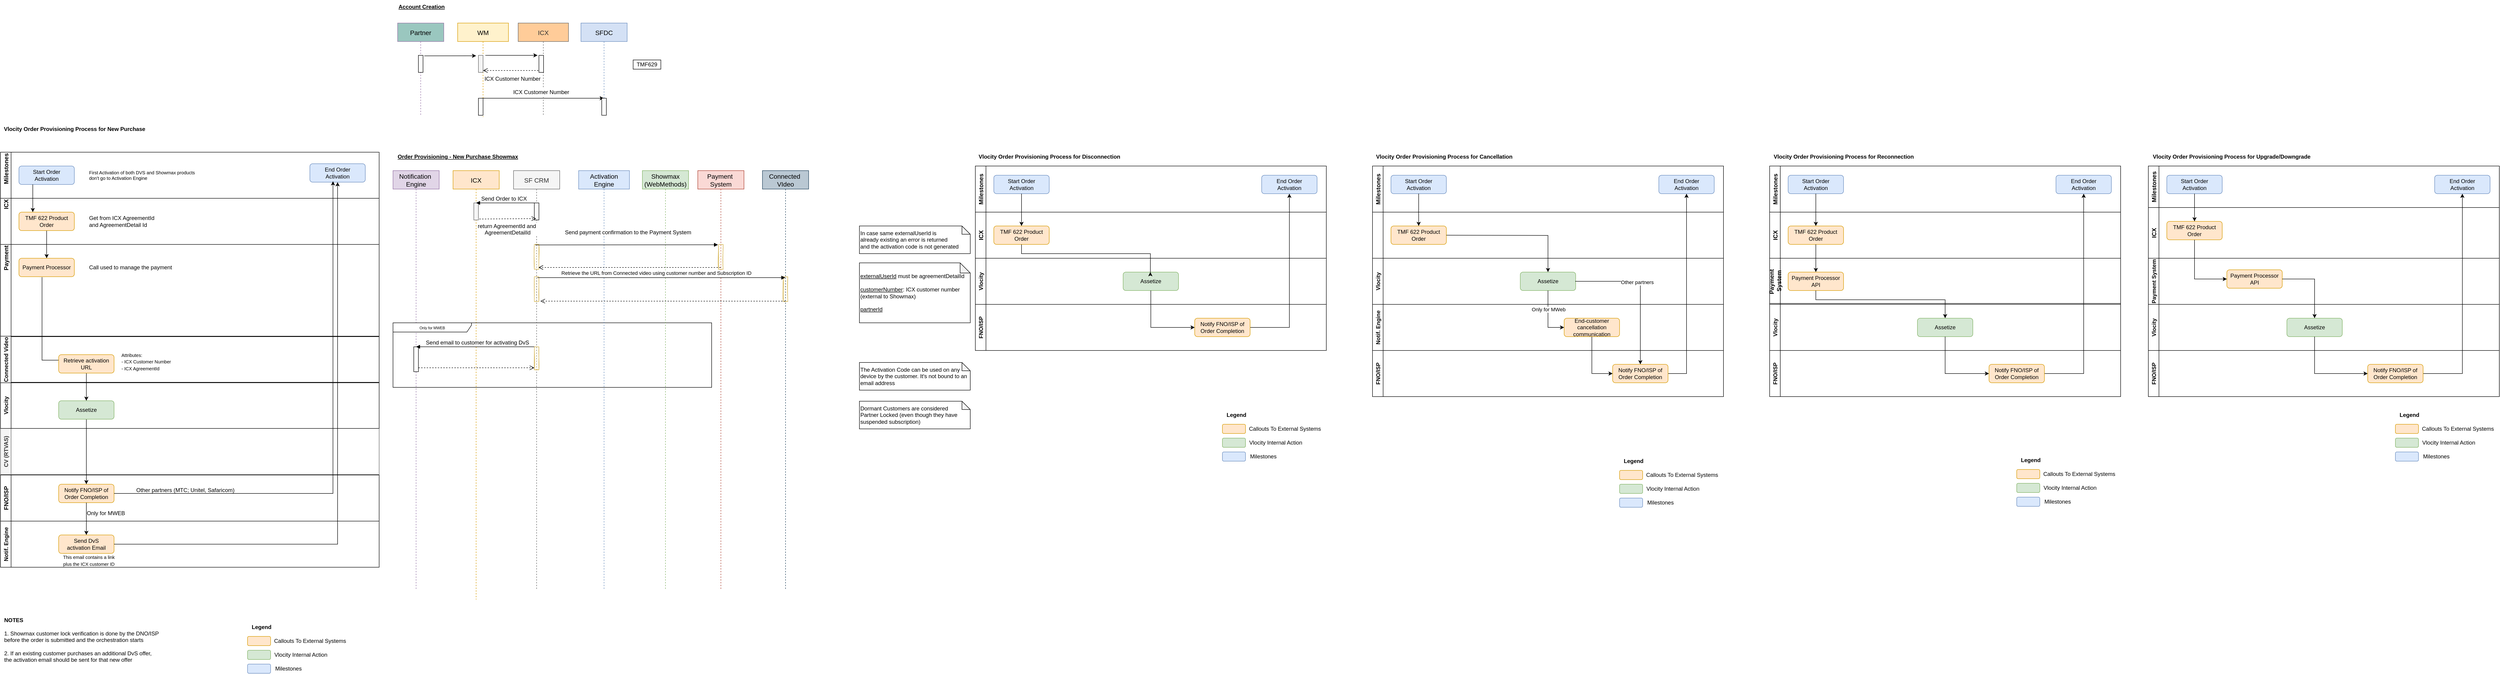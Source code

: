 <mxfile version="24.2.5" type="github">
  <diagram id="Wt03A1QVqHS0TchT8up-" name="FNO/ISP">
    <mxGraphModel dx="1434" dy="1914" grid="1" gridSize="10" guides="1" tooltips="1" connect="1" arrows="1" fold="1" page="1" pageScale="1" pageWidth="850" pageHeight="1100" math="0" shadow="0">
      <root>
        <mxCell id="0" />
        <mxCell id="1" parent="0" />
        <mxCell id="ImYPXqdBey5uovIYEP7U-185" value="Notification &#xa;Engine" style="shape=umlLifeline;perimeter=lifelinePerimeter;container=1;collapsible=0;recursiveResize=0;rounded=0;shadow=0;strokeWidth=1;fontSize=14;fillColor=#e1d5e7;strokeColor=#9673a6;" parent="1" vertex="1">
          <mxGeometry x="930" y="150" width="100" height="910" as="geometry" />
        </mxCell>
        <mxCell id="ImYPXqdBey5uovIYEP7U-186" value="" style="points=[];perimeter=orthogonalPerimeter;rounded=0;shadow=0;strokeWidth=1;fontSize=14;fillColor=default;strokeColor=default;sketch=0;" parent="ImYPXqdBey5uovIYEP7U-185" vertex="1">
          <mxGeometry x="45" y="382" width="10" height="54" as="geometry" />
        </mxCell>
        <mxCell id="ImYPXqdBey5uovIYEP7U-188" value="CV (RTVAS)" style="swimlane;horizontal=0;fillColor=#f5f5f5;strokeColor=#666666;fontColor=#333333;" parent="1" vertex="1">
          <mxGeometry x="80" y="709" width="820" height="100" as="geometry" />
        </mxCell>
        <mxCell id="ImYPXqdBey5uovIYEP7U-255" value="Vlocity" style="swimlane;horizontal=0;container=0;" parent="ImYPXqdBey5uovIYEP7U-188" vertex="1">
          <mxGeometry y="-100" width="820" height="100" as="geometry" />
        </mxCell>
        <mxCell id="ImYPXqdBey5uovIYEP7U-197" value="&lt;div style=&quot;font-size: 12px&quot; align=&quot;left&quot;&gt;&lt;font style=&quot;font-size: 12px&quot;&gt;&lt;b&gt;NOTES&lt;/b&gt;&lt;/font&gt;&lt;/div&gt;&lt;div style=&quot;font-size: 12px&quot; align=&quot;left&quot;&gt;&lt;font style=&quot;font-size: 12px&quot;&gt;&lt;br&gt;&lt;/font&gt;&lt;/div&gt;&lt;div style=&quot;font-size: 12px&quot; align=&quot;left&quot;&gt;&lt;font style=&quot;font-size: 12px&quot;&gt;1. Showmax customer lock verification is done by the DNO/ISP&lt;/font&gt;&lt;/div&gt;&lt;div style=&quot;font-size: 12px&quot; align=&quot;left&quot;&gt;&lt;span style=&quot;text-align: center&quot;&gt;before the order is submitted and the orchestration starts&lt;/span&gt;&lt;/div&gt;&lt;div style=&quot;font-size: 12px&quot; align=&quot;left&quot;&gt;&lt;span style=&quot;text-align: center&quot;&gt;&lt;br&gt;&lt;/span&gt;&lt;/div&gt;&lt;div style=&quot;font-size: 12px&quot; align=&quot;left&quot;&gt;&lt;span style=&quot;text-align: center&quot;&gt;2. If an existing customer purchases an additional DvS offer,&amp;nbsp;&lt;/span&gt;&lt;/div&gt;&lt;div style=&quot;font-size: 12px&quot; align=&quot;left&quot;&gt;&lt;span style=&quot;text-align: center&quot;&gt;the activation email should be sent for that new offer&lt;/span&gt;&lt;/div&gt;&lt;div style=&quot;font-size: 12px&quot; align=&quot;left&quot;&gt;&lt;font style=&quot;font-size: 12px&quot;&gt;&lt;br&gt;&lt;/font&gt;&lt;/div&gt;" style="text;html=1;resizable=0;autosize=1;align=center;verticalAlign=middle;points=[];fillColor=none;strokeColor=none;rounded=0;dashed=1;fontSize=10;" parent="1" vertex="1">
          <mxGeometry x="80" y="1125" width="350" height="100" as="geometry" />
        </mxCell>
        <mxCell id="ImYPXqdBey5uovIYEP7U-198" value="" style="group" parent="1" connectable="0" vertex="1">
          <mxGeometry x="615" y="1130" width="225" height="110" as="geometry" />
        </mxCell>
        <mxCell id="ImYPXqdBey5uovIYEP7U-199" value="" style="group" parent="ImYPXqdBey5uovIYEP7U-198" connectable="0" vertex="1">
          <mxGeometry width="225" height="80" as="geometry" />
        </mxCell>
        <mxCell id="ImYPXqdBey5uovIYEP7U-200" value="" style="group" parent="ImYPXqdBey5uovIYEP7U-199" connectable="0" vertex="1">
          <mxGeometry y="30" width="225" height="50" as="geometry" />
        </mxCell>
        <mxCell id="ImYPXqdBey5uovIYEP7U-201" value="" style="rounded=1;whiteSpace=wrap;html=1;fillColor=#ffe6cc;strokeColor=#d79b00;" parent="ImYPXqdBey5uovIYEP7U-200" vertex="1">
          <mxGeometry width="50" height="20" as="geometry" />
        </mxCell>
        <mxCell id="ImYPXqdBey5uovIYEP7U-202" value="Callouts To External Systems" style="text;html=1;align=center;verticalAlign=middle;resizable=0;points=[];autosize=1;strokeColor=none;" parent="ImYPXqdBey5uovIYEP7U-200" vertex="1">
          <mxGeometry x="50" width="170" height="20" as="geometry" />
        </mxCell>
        <mxCell id="ImYPXqdBey5uovIYEP7U-203" value="" style="rounded=1;whiteSpace=wrap;html=1;fillColor=#d5e8d4;strokeColor=#82b366;" parent="ImYPXqdBey5uovIYEP7U-200" vertex="1">
          <mxGeometry y="30" width="50" height="20" as="geometry" />
        </mxCell>
        <mxCell id="ImYPXqdBey5uovIYEP7U-204" value="Vlocity Internal Action" style="text;html=1;align=center;verticalAlign=middle;resizable=0;points=[];autosize=1;strokeColor=none;" parent="ImYPXqdBey5uovIYEP7U-200" vertex="1">
          <mxGeometry x="50" y="30" width="130" height="20" as="geometry" />
        </mxCell>
        <mxCell id="ImYPXqdBey5uovIYEP7U-205" value="&lt;b&gt;Legend&lt;/b&gt;" style="text;html=1;align=center;verticalAlign=middle;resizable=0;points=[];autosize=1;strokeColor=none;" parent="ImYPXqdBey5uovIYEP7U-199" vertex="1">
          <mxGeometry width="60" height="20" as="geometry" />
        </mxCell>
        <mxCell id="ImYPXqdBey5uovIYEP7U-206" value="" style="rounded=1;whiteSpace=wrap;html=1;fillColor=#dae8fc;strokeColor=#6c8ebf;" parent="ImYPXqdBey5uovIYEP7U-198" vertex="1">
          <mxGeometry y="90" width="50" height="20" as="geometry" />
        </mxCell>
        <mxCell id="ImYPXqdBey5uovIYEP7U-207" value="Milestones" style="text;html=1;align=left;verticalAlign=middle;resizable=0;points=[];autosize=1;strokeColor=none;" parent="ImYPXqdBey5uovIYEP7U-198" vertex="1">
          <mxGeometry x="57.5" y="90" width="70" height="20" as="geometry" />
        </mxCell>
        <mxCell id="ImYPXqdBey5uovIYEP7U-208" value="&lt;b&gt;Vlocity Order Provisioning Process&lt;/b&gt; &lt;b&gt;for New Purchase&lt;/b&gt;" style="text;html=1;align=center;verticalAlign=middle;resizable=0;points=[];autosize=1;strokeColor=none;" parent="1" vertex="1">
          <mxGeometry x="80" y="50" width="320" height="20" as="geometry" />
        </mxCell>
        <mxCell id="ImYPXqdBey5uovIYEP7U-209" value="Milestones" style="swimlane;horizontal=0;fontSize=13;align=right;" parent="1" vertex="1">
          <mxGeometry x="80" y="110" width="820" height="400" as="geometry">
            <mxRectangle x="40" y="40" width="30" height="90" as="alternateBounds" />
          </mxGeometry>
        </mxCell>
        <mxCell id="ImYPXqdBey5uovIYEP7U-210" value="Start Order &lt;br&gt;Activation" style="rounded=1;whiteSpace=wrap;html=1;fillColor=#dae8fc;strokeColor=#6c8ebf;" parent="ImYPXqdBey5uovIYEP7U-209" vertex="1">
          <mxGeometry x="40" y="30" width="120" height="40" as="geometry" />
        </mxCell>
        <mxCell id="ImYPXqdBey5uovIYEP7U-211" value="End Order &lt;br&gt;Activation" style="rounded=1;whiteSpace=wrap;html=1;fillColor=#dae8fc;strokeColor=#6c8ebf;" parent="ImYPXqdBey5uovIYEP7U-209" vertex="1">
          <mxGeometry x="670" y="25" width="120" height="40" as="geometry" />
        </mxCell>
        <mxCell id="ImYPXqdBey5uovIYEP7U-212" value="&lt;div&gt;First Activation of both DVS and Showmax products&amp;nbsp;&lt;/div&gt;&lt;div&gt;don&#39;t go to Activation Engine&lt;/div&gt;" style="text;html=1;resizable=0;autosize=1;align=left;verticalAlign=middle;points=[];fillColor=none;strokeColor=none;rounded=0;fontSize=10;" parent="ImYPXqdBey5uovIYEP7U-209" vertex="1">
          <mxGeometry x="190" y="35" width="250" height="30" as="geometry" />
        </mxCell>
        <mxCell id="ImYPXqdBey5uovIYEP7U-192" value="ICX" style="swimlane;horizontal=0;fontSize=13;align=right;" parent="ImYPXqdBey5uovIYEP7U-209" vertex="1">
          <mxGeometry y="100" width="820" height="300" as="geometry">
            <mxRectangle x="40" y="40" width="30" height="90" as="alternateBounds" />
          </mxGeometry>
        </mxCell>
        <mxCell id="D_8uV8o0fvDKdxCETtGj-4" style="edgeStyle=orthogonalEdgeStyle;rounded=0;orthogonalLoop=1;jettySize=auto;html=1;exitX=0.5;exitY=1;exitDx=0;exitDy=0;entryX=0.5;entryY=0;entryDx=0;entryDy=0;" edge="1" parent="ImYPXqdBey5uovIYEP7U-192" source="ImYPXqdBey5uovIYEP7U-193" target="D_8uV8o0fvDKdxCETtGj-2">
          <mxGeometry relative="1" as="geometry" />
        </mxCell>
        <mxCell id="ImYPXqdBey5uovIYEP7U-193" value="TMF 622 Product Order" style="rounded=1;whiteSpace=wrap;html=1;fillColor=#ffe6cc;strokeColor=#d79b00;" parent="ImYPXqdBey5uovIYEP7U-192" vertex="1">
          <mxGeometry x="40" y="30" width="120" height="40" as="geometry" />
        </mxCell>
        <mxCell id="ImYPXqdBey5uovIYEP7U-194" value="Get from ICX AgreementId&lt;br&gt;and AgreementDetail Id&lt;br&gt;" style="text;html=1;align=left;verticalAlign=middle;resizable=0;points=[];autosize=1;strokeColor=none;fillColor=none;" parent="ImYPXqdBey5uovIYEP7U-192" vertex="1">
          <mxGeometry x="190" y="35" width="160" height="30" as="geometry" />
        </mxCell>
        <mxCell id="D_8uV8o0fvDKdxCETtGj-1" value="Payment" style="swimlane;horizontal=0;fontSize=13;align=right;" vertex="1" parent="ImYPXqdBey5uovIYEP7U-192">
          <mxGeometry y="100" width="820" height="200" as="geometry">
            <mxRectangle x="40" y="40" width="30" height="90" as="alternateBounds" />
          </mxGeometry>
        </mxCell>
        <mxCell id="D_8uV8o0fvDKdxCETtGj-2" value="Payment Processor" style="rounded=1;whiteSpace=wrap;html=1;fillColor=#ffe6cc;strokeColor=#d79b00;" vertex="1" parent="D_8uV8o0fvDKdxCETtGj-1">
          <mxGeometry x="40" y="30" width="120" height="40" as="geometry" />
        </mxCell>
        <mxCell id="D_8uV8o0fvDKdxCETtGj-3" value="Call used to manage the payment&amp;nbsp;" style="text;html=1;align=left;verticalAlign=middle;resizable=0;points=[];autosize=1;strokeColor=none;fillColor=none;" vertex="1" parent="D_8uV8o0fvDKdxCETtGj-1">
          <mxGeometry x="190" y="35" width="210" height="30" as="geometry" />
        </mxCell>
        <mxCell id="ImYPXqdBey5uovIYEP7U-248" style="edgeStyle=orthogonalEdgeStyle;rounded=0;orthogonalLoop=1;jettySize=auto;html=1;exitX=0.25;exitY=1;exitDx=0;exitDy=0;entryX=0.25;entryY=0;entryDx=0;entryDy=0;" parent="ImYPXqdBey5uovIYEP7U-209" source="ImYPXqdBey5uovIYEP7U-210" target="ImYPXqdBey5uovIYEP7U-193" edge="1">
          <mxGeometry relative="1" as="geometry">
            <mxPoint x="100" y="350" as="targetPoint" />
            <mxPoint x="100" y="170" as="sourcePoint" />
          </mxGeometry>
        </mxCell>
        <mxCell id="ImYPXqdBey5uovIYEP7U-213" value="ICX" style="shape=umlLifeline;perimeter=lifelinePerimeter;container=1;collapsible=0;recursiveResize=0;rounded=0;shadow=0;strokeWidth=1;fontSize=14;fillColor=#ffe6cc;strokeColor=#d79b00;" parent="1" vertex="1">
          <mxGeometry x="1060" y="150" width="100" height="930" as="geometry" />
        </mxCell>
        <mxCell id="D_8uV8o0fvDKdxCETtGj-38" value="&lt;font style=&quot;font-size: 8px;&quot;&gt;Only for MWEB&lt;/font&gt;" style="shape=umlFrame;whiteSpace=wrap;html=1;width=170;height=20;" vertex="1" parent="ImYPXqdBey5uovIYEP7U-213">
          <mxGeometry x="-130" y="330" width="690" height="140" as="geometry" />
        </mxCell>
        <mxCell id="ImYPXqdBey5uovIYEP7U-223" value="&lt;b&gt;&lt;u&gt;Order Provisioning - New Purchase Showmax&lt;/u&gt;&lt;/b&gt;" style="text;html=1;align=center;verticalAlign=middle;resizable=0;points=[];autosize=1;strokeColor=none;fillColor=none;" parent="1" vertex="1">
          <mxGeometry x="930" y="110" width="280" height="20" as="geometry" />
        </mxCell>
        <mxCell id="ImYPXqdBey5uovIYEP7U-224" value="SF CRM" style="shape=umlLifeline;perimeter=lifelinePerimeter;container=1;collapsible=0;recursiveResize=0;rounded=0;shadow=0;strokeWidth=1;fontSize=14;fillColor=#f5f5f5;strokeColor=#666666;fontColor=#333333;" parent="1" vertex="1">
          <mxGeometry x="1191" y="150" width="100" height="910" as="geometry" />
        </mxCell>
        <mxCell id="ImYPXqdBey5uovIYEP7U-227" value="" style="points=[];perimeter=orthogonalPerimeter;rounded=0;shadow=0;strokeWidth=1;fontSize=14;fillColor=#f5f5f5;strokeColor=#666666;fontColor=#333333;" parent="ImYPXqdBey5uovIYEP7U-224" vertex="1">
          <mxGeometry x="-86" y="70" width="10" height="37" as="geometry" />
        </mxCell>
        <mxCell id="ImYPXqdBey5uovIYEP7U-228" value="" style="points=[];perimeter=orthogonalPerimeter;rounded=0;shadow=0;strokeWidth=1;fontSize=14;" parent="ImYPXqdBey5uovIYEP7U-224" vertex="1">
          <mxGeometry x="45" y="70" width="10" height="37" as="geometry" />
        </mxCell>
        <mxCell id="ImYPXqdBey5uovIYEP7U-229" value="Send Order to ICX" style="verticalAlign=bottom;endArrow=block;shadow=0;strokeWidth=1;fontSize=12;exitX=0.5;exitY=0;exitDx=0;exitDy=0;exitPerimeter=0;" parent="ImYPXqdBey5uovIYEP7U-224" source="ImYPXqdBey5uovIYEP7U-228" edge="1">
          <mxGeometry x="0.078" relative="1" as="geometry">
            <mxPoint x="-1112" y="553" as="sourcePoint" />
            <mxPoint x="-81" y="70" as="targetPoint" />
            <mxPoint as="offset" />
          </mxGeometry>
        </mxCell>
        <mxCell id="ImYPXqdBey5uovIYEP7U-230" value="return AgreementId and &#xa;AgreementDetailId" style="verticalAlign=bottom;endArrow=open;dashed=1;endSize=8;shadow=0;strokeWidth=1;fontSize=12;exitX=1.2;exitY=0.944;exitDx=0;exitDy=0;exitPerimeter=0;" parent="ImYPXqdBey5uovIYEP7U-224" source="ImYPXqdBey5uovIYEP7U-227" edge="1">
          <mxGeometry x="-0.009" y="-39" relative="1" as="geometry">
            <mxPoint x="49" y="104" as="targetPoint" />
            <mxPoint x="-1052" y="573" as="sourcePoint" />
            <mxPoint as="offset" />
          </mxGeometry>
        </mxCell>
        <mxCell id="ImYPXqdBey5uovIYEP7U-231" value="" style="points=[];perimeter=orthogonalPerimeter;rounded=0;shadow=0;strokeWidth=1;fontSize=14;sketch=1;fillColor=#fff2cc;strokeColor=#d6b656;" parent="ImYPXqdBey5uovIYEP7U-224" vertex="1">
          <mxGeometry x="45" y="382" width="10" height="50" as="geometry" />
        </mxCell>
        <mxCell id="D_8uV8o0fvDKdxCETtGj-20" value="" style="points=[];perimeter=orthogonalPerimeter;rounded=0;shadow=0;strokeWidth=1;fontSize=14;fillColor=#fff2cc;strokeColor=#d6b656;sketch=1;" vertex="1" parent="ImYPXqdBey5uovIYEP7U-224">
          <mxGeometry x="45" y="160" width="10" height="54" as="geometry" />
        </mxCell>
        <mxCell id="D_8uV8o0fvDKdxCETtGj-23" value="" style="points=[];perimeter=orthogonalPerimeter;rounded=0;shadow=0;strokeWidth=1;fontSize=14;fillColor=#fff2cc;strokeColor=#d6b656;sketch=1;" vertex="1" parent="ImYPXqdBey5uovIYEP7U-224">
          <mxGeometry x="45" y="230" width="10" height="54" as="geometry" />
        </mxCell>
        <mxCell id="ImYPXqdBey5uovIYEP7U-235" value="Showmax &#xa;(WebMethods)" style="shape=umlLifeline;perimeter=lifelinePerimeter;container=1;collapsible=0;recursiveResize=0;rounded=0;shadow=0;strokeWidth=1;fontSize=14;fillColor=#d5e8d4;strokeColor=#82b366;" parent="1" vertex="1">
          <mxGeometry x="1470" y="150" width="100" height="910" as="geometry" />
        </mxCell>
        <mxCell id="ImYPXqdBey5uovIYEP7U-242" value="&lt;span&gt;Dormant Customers are considered &lt;br&gt;Partner Locked&amp;nbsp;&lt;/span&gt;&lt;span&gt;(even though they have suspended subscription)&lt;/span&gt;" style="shape=note;whiteSpace=wrap;html=1;backgroundOutline=1;darkOpacity=0.05;fontSize=12;align=left;size=18;" parent="1" vertex="1">
          <mxGeometry x="1940" y="650" width="240" height="60" as="geometry" />
        </mxCell>
        <mxCell id="ImYPXqdBey5uovIYEP7U-243" value="The Activation Code can be used on any &lt;br&gt;device by the customer. It&#39;s not bound to an email address" style="shape=note;whiteSpace=wrap;html=1;backgroundOutline=1;darkOpacity=0.05;fontSize=12;align=left;size=18;" parent="1" vertex="1">
          <mxGeometry x="1940" y="566" width="240" height="60" as="geometry" />
        </mxCell>
        <mxCell id="ImYPXqdBey5uovIYEP7U-244" value="In case same externalUserId is &lt;br&gt;already existing an error is returned &lt;br&gt;and the activation code is not generated" style="shape=note;whiteSpace=wrap;html=1;backgroundOutline=1;darkOpacity=0.05;fontSize=12;align=left;size=18;" parent="1" vertex="1">
          <mxGeometry x="1940" y="270" width="240" height="60" as="geometry" />
        </mxCell>
        <mxCell id="ImYPXqdBey5uovIYEP7U-245" value="&lt;div&gt;&lt;u&gt;externalUserId&lt;/u&gt;&amp;nbsp;must be agreementDetailId&lt;/div&gt;&lt;span style=&quot;text-align: center&quot;&gt;&lt;div style=&quot;text-align: left&quot;&gt;&lt;br&gt;&lt;/div&gt;&lt;div style=&quot;text-align: left&quot;&gt;&lt;u&gt;customerNumber&lt;/u&gt;: ICX customer number (external to Showmax)&lt;/div&gt;&lt;div style=&quot;text-align: left&quot;&gt;&lt;br&gt;&lt;/div&gt;&lt;/span&gt;&lt;span style=&quot;text-align: center&quot;&gt;&lt;div style=&quot;text-align: left&quot;&gt;&lt;u&gt;partnerId&lt;/u&gt;&lt;/div&gt;&lt;/span&gt;" style="shape=note;whiteSpace=wrap;html=1;backgroundOutline=1;darkOpacity=0.05;fontSize=12;align=left;size=22;" parent="1" vertex="1">
          <mxGeometry x="1940" y="350" width="240" height="130" as="geometry" />
        </mxCell>
        <mxCell id="ImYPXqdBey5uovIYEP7U-246" value="Activation &#xa;Engine" style="shape=umlLifeline;perimeter=lifelinePerimeter;container=1;collapsible=0;recursiveResize=0;rounded=0;shadow=0;strokeWidth=1;fontSize=14;fillColor=#dae8fc;strokeColor=#6c8ebf;" parent="1" vertex="1">
          <mxGeometry x="1332" y="150" width="110" height="910" as="geometry" />
        </mxCell>
        <mxCell id="ImYPXqdBey5uovIYEP7U-249" value="" style="verticalAlign=bottom;endArrow=open;dashed=1;endSize=8;shadow=0;strokeWidth=1;fontSize=12;exitX=1;exitY=0.843;exitDx=0;exitDy=0;exitPerimeter=0;" parent="1" source="ImYPXqdBey5uovIYEP7U-186" target="ImYPXqdBey5uovIYEP7U-231" edge="1">
          <mxGeometry x="-0.009" y="-39" relative="1" as="geometry">
            <mxPoint x="1241.5" y="569.996" as="targetPoint" />
            <mxPoint x="990" y="570" as="sourcePoint" />
            <mxPoint as="offset" />
          </mxGeometry>
        </mxCell>
        <mxCell id="ImYPXqdBey5uovIYEP7U-250" value="Send email to customer for activating DvS" style="verticalAlign=bottom;endArrow=block;shadow=0;strokeWidth=1;fontSize=12;" parent="1" source="ImYPXqdBey5uovIYEP7U-231" edge="1">
          <mxGeometry x="-0.038" relative="1" as="geometry">
            <mxPoint x="1361" y="597" as="sourcePoint" />
            <mxPoint x="980" y="532" as="targetPoint" />
            <mxPoint as="offset" />
          </mxGeometry>
        </mxCell>
        <mxCell id="ImYPXqdBey5uovIYEP7U-253" value="FNO/ISP" style="swimlane;horizontal=0;fontSize=13;" parent="1" vertex="1">
          <mxGeometry x="80" y="810" width="820" height="100" as="geometry">
            <mxRectangle x="40" y="40" width="30" height="90" as="alternateBounds" />
          </mxGeometry>
        </mxCell>
        <mxCell id="ImYPXqdBey5uovIYEP7U-254" value="Notify FNO/ISP of Order Completion" style="rounded=1;whiteSpace=wrap;html=1;fillColor=#ffe6cc;strokeColor=#d79b00;" parent="ImYPXqdBey5uovIYEP7U-253" vertex="1">
          <mxGeometry x="126" y="20" width="120" height="40" as="geometry" />
        </mxCell>
        <mxCell id="D_8uV8o0fvDKdxCETtGj-40" value="&lt;h1 style=&quot;margin-top: 0px;&quot;&gt;&lt;font style=&quot;font-size: 12px; font-weight: normal;&quot;&gt;Only for MWEB&lt;/font&gt;&lt;/h1&gt;" style="text;html=1;whiteSpace=wrap;overflow=hidden;rounded=0;" vertex="1" parent="ImYPXqdBey5uovIYEP7U-253">
          <mxGeometry x="185" y="57.5" width="160" height="30" as="geometry" />
        </mxCell>
        <mxCell id="ImYPXqdBey5uovIYEP7U-261" style="edgeStyle=orthogonalEdgeStyle;rounded=0;orthogonalLoop=1;jettySize=auto;html=1;entryX=0.5;entryY=0;entryDx=0;entryDy=0;" parent="1" target="D_8uV8o0fvDKdxCETtGj-6" edge="1">
          <mxGeometry relative="1" as="geometry">
            <mxPoint x="170" y="381" as="sourcePoint" />
            <mxPoint x="240" y="560" as="targetPoint" />
            <Array as="points">
              <mxPoint x="170" y="561" />
              <mxPoint x="266" y="561" />
            </Array>
          </mxGeometry>
        </mxCell>
        <mxCell id="ImYPXqdBey5uovIYEP7U-262" value="Notif. Engine" style="swimlane;horizontal=0;" parent="1" vertex="1">
          <mxGeometry x="80" y="910" width="820" height="100" as="geometry" />
        </mxCell>
        <mxCell id="ImYPXqdBey5uovIYEP7U-263" value="Send DvS &lt;br&gt;activation Email" style="rounded=1;whiteSpace=wrap;html=1;fillColor=#ffe6cc;strokeColor=#d79b00;sketch=0;" parent="ImYPXqdBey5uovIYEP7U-262" vertex="1">
          <mxGeometry x="126" y="30" width="120" height="40" as="geometry" />
        </mxCell>
        <mxCell id="ImYPXqdBey5uovIYEP7U-265" value="&lt;span style=&quot;font-size: 10px ; text-align: left&quot;&gt;This email contains a link &lt;br&gt;plus the ICX customer ID&lt;/span&gt;" style="text;html=1;align=center;verticalAlign=middle;resizable=0;points=[];autosize=1;strokeColor=none;fillColor=none;" parent="ImYPXqdBey5uovIYEP7U-262" vertex="1">
          <mxGeometry x="126" y="70" width="130" height="30" as="geometry" />
        </mxCell>
        <mxCell id="ImYPXqdBey5uovIYEP7U-268" style="edgeStyle=orthogonalEdgeStyle;rounded=0;orthogonalLoop=1;jettySize=auto;html=1;exitX=0.5;exitY=1;exitDx=0;exitDy=0;entryX=0.5;entryY=0;entryDx=0;entryDy=0;" parent="1" source="ImYPXqdBey5uovIYEP7U-256" target="ImYPXqdBey5uovIYEP7U-254" edge="1">
          <mxGeometry relative="1" as="geometry" />
        </mxCell>
        <mxCell id="ImYPXqdBey5uovIYEP7U-269" style="edgeStyle=orthogonalEdgeStyle;rounded=0;orthogonalLoop=1;jettySize=auto;html=1;exitX=0.5;exitY=1;exitDx=0;exitDy=0;entryX=0.5;entryY=0;entryDx=0;entryDy=0;" parent="1" source="ImYPXqdBey5uovIYEP7U-254" target="ImYPXqdBey5uovIYEP7U-263" edge="1">
          <mxGeometry relative="1" as="geometry" />
        </mxCell>
        <mxCell id="ImYPXqdBey5uovIYEP7U-271" style="edgeStyle=orthogonalEdgeStyle;rounded=0;orthogonalLoop=1;jettySize=auto;html=1;entryX=0.5;entryY=1;entryDx=0;entryDy=0;exitX=1;exitY=0.5;exitDx=0;exitDy=0;" parent="1" source="ImYPXqdBey5uovIYEP7U-263" target="ImYPXqdBey5uovIYEP7U-211" edge="1">
          <mxGeometry relative="1" as="geometry">
            <mxPoint x="510" y="960" as="sourcePoint" />
          </mxGeometry>
        </mxCell>
        <mxCell id="ImYPXqdBey5uovIYEP7U-273" style="edgeStyle=orthogonalEdgeStyle;rounded=0;orthogonalLoop=1;jettySize=auto;html=1;exitX=1;exitY=0.5;exitDx=0;exitDy=0;entryX=0.5;entryY=1;entryDx=0;entryDy=0;" parent="1" source="ImYPXqdBey5uovIYEP7U-284" target="ImYPXqdBey5uovIYEP7U-299" edge="1">
          <mxGeometry relative="1" as="geometry">
            <mxPoint x="2301" y="410" as="sourcePoint" />
            <mxPoint x="2861" y="860" as="targetPoint" />
          </mxGeometry>
        </mxCell>
        <mxCell id="ImYPXqdBey5uovIYEP7U-279" value="ICX" style="swimlane;horizontal=0;fontSize=13;" parent="1" vertex="1">
          <mxGeometry x="2191" y="240" width="760" height="100" as="geometry">
            <mxRectangle x="40" y="40" width="30" height="90" as="alternateBounds" />
          </mxGeometry>
        </mxCell>
        <mxCell id="ImYPXqdBey5uovIYEP7U-280" value="TMF 622 Product Order" style="rounded=1;whiteSpace=wrap;html=1;fillColor=#ffe6cc;strokeColor=#d79b00;" parent="ImYPXqdBey5uovIYEP7U-279" vertex="1">
          <mxGeometry x="40" y="30" width="120" height="40" as="geometry" />
        </mxCell>
        <mxCell id="ImYPXqdBey5uovIYEP7U-281" value="Vlocity" style="swimlane;horizontal=0;" parent="1" vertex="1">
          <mxGeometry x="2191" y="340" width="760" height="100" as="geometry" />
        </mxCell>
        <mxCell id="ImYPXqdBey5uovIYEP7U-282" value="Assetize" style="rounded=1;whiteSpace=wrap;html=1;fillColor=#d5e8d4;strokeColor=#82b366;" parent="ImYPXqdBey5uovIYEP7U-281" vertex="1">
          <mxGeometry x="320" y="30" width="120" height="40" as="geometry" />
        </mxCell>
        <mxCell id="ImYPXqdBey5uovIYEP7U-283" value="FNO/ISP" style="swimlane;horizontal=0;" parent="ImYPXqdBey5uovIYEP7U-281" vertex="1">
          <mxGeometry y="100" width="760" height="100" as="geometry" />
        </mxCell>
        <mxCell id="ImYPXqdBey5uovIYEP7U-284" value="Notify FNO/ISP of Order Completion" style="rounded=1;whiteSpace=wrap;html=1;fillColor=#ffe6cc;strokeColor=#d79b00;" parent="ImYPXqdBey5uovIYEP7U-283" vertex="1">
          <mxGeometry x="475" y="30" width="120" height="40" as="geometry" />
        </mxCell>
        <mxCell id="ImYPXqdBey5uovIYEP7U-285" style="edgeStyle=orthogonalEdgeStyle;rounded=0;orthogonalLoop=1;jettySize=auto;html=1;exitX=0.5;exitY=1;exitDx=0;exitDy=0;entryX=0;entryY=0.5;entryDx=0;entryDy=0;" parent="ImYPXqdBey5uovIYEP7U-281" source="ImYPXqdBey5uovIYEP7U-282" target="ImYPXqdBey5uovIYEP7U-284" edge="1">
          <mxGeometry relative="1" as="geometry">
            <mxPoint x="260" y="20" as="sourcePoint" />
            <mxPoint x="320" y="150" as="targetPoint" />
          </mxGeometry>
        </mxCell>
        <mxCell id="ImYPXqdBey5uovIYEP7U-287" value="" style="group" parent="1" connectable="0" vertex="1">
          <mxGeometry x="2726" y="670" width="225" height="110" as="geometry" />
        </mxCell>
        <mxCell id="ImYPXqdBey5uovIYEP7U-288" value="" style="group" parent="ImYPXqdBey5uovIYEP7U-287" connectable="0" vertex="1">
          <mxGeometry width="225" height="80" as="geometry" />
        </mxCell>
        <mxCell id="ImYPXqdBey5uovIYEP7U-289" value="" style="group" parent="ImYPXqdBey5uovIYEP7U-288" connectable="0" vertex="1">
          <mxGeometry y="30" width="225" height="50" as="geometry" />
        </mxCell>
        <mxCell id="ImYPXqdBey5uovIYEP7U-290" value="" style="rounded=1;whiteSpace=wrap;html=1;fillColor=#ffe6cc;strokeColor=#d79b00;" parent="ImYPXqdBey5uovIYEP7U-289" vertex="1">
          <mxGeometry width="50" height="20" as="geometry" />
        </mxCell>
        <mxCell id="ImYPXqdBey5uovIYEP7U-291" value="Callouts To External Systems" style="text;html=1;align=center;verticalAlign=middle;resizable=0;points=[];autosize=1;strokeColor=none;" parent="ImYPXqdBey5uovIYEP7U-289" vertex="1">
          <mxGeometry x="50" width="170" height="20" as="geometry" />
        </mxCell>
        <mxCell id="ImYPXqdBey5uovIYEP7U-292" value="" style="rounded=1;whiteSpace=wrap;html=1;fillColor=#d5e8d4;strokeColor=#82b366;" parent="ImYPXqdBey5uovIYEP7U-289" vertex="1">
          <mxGeometry y="30" width="50" height="20" as="geometry" />
        </mxCell>
        <mxCell id="ImYPXqdBey5uovIYEP7U-293" value="Vlocity Internal Action" style="text;html=1;align=center;verticalAlign=middle;resizable=0;points=[];autosize=1;strokeColor=none;" parent="ImYPXqdBey5uovIYEP7U-289" vertex="1">
          <mxGeometry x="50" y="30" width="130" height="20" as="geometry" />
        </mxCell>
        <mxCell id="ImYPXqdBey5uovIYEP7U-294" value="&lt;b&gt;Legend&lt;/b&gt;" style="text;html=1;align=center;verticalAlign=middle;resizable=0;points=[];autosize=1;strokeColor=none;" parent="ImYPXqdBey5uovIYEP7U-288" vertex="1">
          <mxGeometry width="60" height="20" as="geometry" />
        </mxCell>
        <mxCell id="ImYPXqdBey5uovIYEP7U-295" value="" style="rounded=1;whiteSpace=wrap;html=1;fillColor=#dae8fc;strokeColor=#6c8ebf;" parent="ImYPXqdBey5uovIYEP7U-287" vertex="1">
          <mxGeometry y="90" width="50" height="20" as="geometry" />
        </mxCell>
        <mxCell id="ImYPXqdBey5uovIYEP7U-296" value="Milestones" style="text;html=1;align=left;verticalAlign=middle;resizable=0;points=[];autosize=1;strokeColor=none;" parent="ImYPXqdBey5uovIYEP7U-287" vertex="1">
          <mxGeometry x="57.5" y="90" width="70" height="20" as="geometry" />
        </mxCell>
        <mxCell id="ImYPXqdBey5uovIYEP7U-297" value="Milestones" style="swimlane;horizontal=0;fontSize=13;" parent="1" vertex="1">
          <mxGeometry x="2191" y="140" width="760" height="100" as="geometry">
            <mxRectangle x="40" y="40" width="30" height="90" as="alternateBounds" />
          </mxGeometry>
        </mxCell>
        <mxCell id="ImYPXqdBey5uovIYEP7U-298" value="Start Order &lt;br&gt;Activation" style="rounded=1;whiteSpace=wrap;html=1;fillColor=#dae8fc;strokeColor=#6c8ebf;" parent="ImYPXqdBey5uovIYEP7U-297" vertex="1">
          <mxGeometry x="40" y="20" width="120" height="40" as="geometry" />
        </mxCell>
        <mxCell id="ImYPXqdBey5uovIYEP7U-299" value="End Order &lt;br&gt;Activation" style="rounded=1;whiteSpace=wrap;html=1;fillColor=#dae8fc;strokeColor=#6c8ebf;" parent="ImYPXqdBey5uovIYEP7U-297" vertex="1">
          <mxGeometry x="620" y="20" width="120" height="40" as="geometry" />
        </mxCell>
        <mxCell id="ImYPXqdBey5uovIYEP7U-300" value="&lt;b&gt;Vlocity Order Provisioning Process for Disconnection&lt;br&gt;&lt;/b&gt;" style="text;html=1;align=center;verticalAlign=middle;resizable=0;points=[];autosize=1;strokeColor=none;" parent="1" vertex="1">
          <mxGeometry x="2191" y="110" width="320" height="20" as="geometry" />
        </mxCell>
        <mxCell id="ImYPXqdBey5uovIYEP7U-301" style="edgeStyle=orthogonalEdgeStyle;rounded=0;orthogonalLoop=1;jettySize=auto;html=1;exitX=0.5;exitY=1;exitDx=0;exitDy=0;entryX=0.5;entryY=0;entryDx=0;entryDy=0;" parent="1" source="ImYPXqdBey5uovIYEP7U-298" target="ImYPXqdBey5uovIYEP7U-280" edge="1">
          <mxGeometry relative="1" as="geometry" />
        </mxCell>
        <mxCell id="ImYPXqdBey5uovIYEP7U-302" style="edgeStyle=orthogonalEdgeStyle;rounded=0;orthogonalLoop=1;jettySize=auto;html=1;exitX=0.5;exitY=1;exitDx=0;exitDy=0;" parent="1" source="ImYPXqdBey5uovIYEP7U-280" edge="1">
          <mxGeometry relative="1" as="geometry">
            <mxPoint x="2570" y="370" as="targetPoint" />
            <Array as="points">
              <mxPoint x="2291" y="330" />
              <mxPoint x="2570" y="330" />
              <mxPoint x="2570" y="371" />
            </Array>
          </mxGeometry>
        </mxCell>
        <mxCell id="ImYPXqdBey5uovIYEP7U-303" style="edgeStyle=orthogonalEdgeStyle;rounded=0;orthogonalLoop=1;jettySize=auto;html=1;exitX=1;exitY=0.5;exitDx=0;exitDy=0;entryX=0.5;entryY=1;entryDx=0;entryDy=0;" parent="1" source="ImYPXqdBey5uovIYEP7U-323" target="ImYPXqdBey5uovIYEP7U-317" edge="1">
          <mxGeometry relative="1" as="geometry">
            <mxPoint x="3161" y="410" as="sourcePoint" />
            <mxPoint x="3721" y="860" as="targetPoint" />
          </mxGeometry>
        </mxCell>
        <mxCell id="ImYPXqdBey5uovIYEP7U-310" value="ICX" style="swimlane;horizontal=0;fontSize=13;" parent="1" vertex="1">
          <mxGeometry x="3051" y="240" width="760" height="400" as="geometry">
            <mxRectangle x="40" y="40" width="30" height="90" as="alternateBounds" />
          </mxGeometry>
        </mxCell>
        <mxCell id="ImYPXqdBey5uovIYEP7U-311" value="TMF 622 Product Order" style="rounded=1;whiteSpace=wrap;html=1;fillColor=#ffe6cc;strokeColor=#d79b00;" parent="ImYPXqdBey5uovIYEP7U-310" vertex="1">
          <mxGeometry x="40" y="30" width="120" height="40" as="geometry" />
        </mxCell>
        <mxCell id="ImYPXqdBey5uovIYEP7U-312" value="Vlocity" style="swimlane;horizontal=0;" parent="ImYPXqdBey5uovIYEP7U-310" vertex="1">
          <mxGeometry y="100" width="760" height="100" as="geometry" />
        </mxCell>
        <mxCell id="ImYPXqdBey5uovIYEP7U-313" value="Assetize" style="rounded=1;whiteSpace=wrap;html=1;fillColor=#d5e8d4;strokeColor=#82b366;" parent="ImYPXqdBey5uovIYEP7U-312" vertex="1">
          <mxGeometry x="320" y="30" width="120" height="40" as="geometry" />
        </mxCell>
        <mxCell id="ImYPXqdBey5uovIYEP7U-320" value="Notif. Engine" style="swimlane;horizontal=0;" parent="ImYPXqdBey5uovIYEP7U-310" vertex="1">
          <mxGeometry y="200" width="760" height="100" as="geometry" />
        </mxCell>
        <mxCell id="ImYPXqdBey5uovIYEP7U-321" value="End-customer cancellation communication" style="rounded=1;whiteSpace=wrap;html=1;fillColor=#ffe6cc;strokeColor=#d79b00;" parent="ImYPXqdBey5uovIYEP7U-320" vertex="1">
          <mxGeometry x="415" y="30" width="120" height="40" as="geometry" />
        </mxCell>
        <mxCell id="ImYPXqdBey5uovIYEP7U-322" value="FNO/ISP" style="swimlane;horizontal=0;" parent="ImYPXqdBey5uovIYEP7U-310" vertex="1">
          <mxGeometry y="300" width="760" height="100" as="geometry" />
        </mxCell>
        <mxCell id="ImYPXqdBey5uovIYEP7U-323" value="Notify FNO/ISP of Order Completion" style="rounded=1;whiteSpace=wrap;html=1;fillColor=#ffe6cc;strokeColor=#d79b00;" parent="ImYPXqdBey5uovIYEP7U-322" vertex="1">
          <mxGeometry x="520" y="30" width="120" height="40" as="geometry" />
        </mxCell>
        <mxCell id="ImYPXqdBey5uovIYEP7U-334" style="edgeStyle=orthogonalEdgeStyle;rounded=0;orthogonalLoop=1;jettySize=auto;html=1;exitX=0.5;exitY=1;exitDx=0;exitDy=0;entryX=0;entryY=0.5;entryDx=0;entryDy=0;fontSize=10;" parent="ImYPXqdBey5uovIYEP7U-310" source="ImYPXqdBey5uovIYEP7U-313" target="ImYPXqdBey5uovIYEP7U-321" edge="1">
          <mxGeometry relative="1" as="geometry" />
        </mxCell>
        <mxCell id="D_8uV8o0fvDKdxCETtGj-42" value="Only for MWeb" style="edgeLabel;html=1;align=center;verticalAlign=middle;resizable=0;points=[];" vertex="1" connectable="0" parent="ImYPXqdBey5uovIYEP7U-334">
          <mxGeometry x="-0.287" y="1" relative="1" as="geometry">
            <mxPoint as="offset" />
          </mxGeometry>
        </mxCell>
        <mxCell id="ImYPXqdBey5uovIYEP7U-335" style="edgeStyle=orthogonalEdgeStyle;rounded=0;orthogonalLoop=1;jettySize=auto;html=1;exitX=0.5;exitY=1;exitDx=0;exitDy=0;entryX=0;entryY=0.5;entryDx=0;entryDy=0;fontSize=10;" parent="ImYPXqdBey5uovIYEP7U-310" source="ImYPXqdBey5uovIYEP7U-321" target="ImYPXqdBey5uovIYEP7U-323" edge="1">
          <mxGeometry relative="1" as="geometry" />
        </mxCell>
        <mxCell id="ImYPXqdBey5uovIYEP7U-314" style="edgeStyle=orthogonalEdgeStyle;rounded=0;orthogonalLoop=1;jettySize=auto;html=1;exitX=0.5;exitY=1;exitDx=0;exitDy=0;entryX=0.5;entryY=0;entryDx=0;entryDy=0;" parent="ImYPXqdBey5uovIYEP7U-310" target="ImYPXqdBey5uovIYEP7U-313" edge="1">
          <mxGeometry relative="1" as="geometry">
            <mxPoint x="160" y="50" as="sourcePoint" />
            <mxPoint x="440" y="110" as="targetPoint" />
          </mxGeometry>
        </mxCell>
        <mxCell id="D_8uV8o0fvDKdxCETtGj-43" style="edgeStyle=orthogonalEdgeStyle;rounded=0;orthogonalLoop=1;jettySize=auto;html=1;entryX=0.5;entryY=0;entryDx=0;entryDy=0;" edge="1" parent="ImYPXqdBey5uovIYEP7U-310" target="ImYPXqdBey5uovIYEP7U-323">
          <mxGeometry relative="1" as="geometry">
            <mxPoint x="439" y="150" as="sourcePoint" />
            <Array as="points">
              <mxPoint x="580" y="150" />
            </Array>
          </mxGeometry>
        </mxCell>
        <mxCell id="D_8uV8o0fvDKdxCETtGj-44" value="Other partners" style="edgeLabel;html=1;align=center;verticalAlign=middle;resizable=0;points=[];" vertex="1" connectable="0" parent="D_8uV8o0fvDKdxCETtGj-43">
          <mxGeometry x="-0.164" y="-2" relative="1" as="geometry">
            <mxPoint as="offset" />
          </mxGeometry>
        </mxCell>
        <mxCell id="ImYPXqdBey5uovIYEP7U-315" value="Milestones" style="swimlane;horizontal=0;fontSize=13;" parent="1" vertex="1">
          <mxGeometry x="3051" y="140" width="760" height="100" as="geometry">
            <mxRectangle x="40" y="40" width="30" height="90" as="alternateBounds" />
          </mxGeometry>
        </mxCell>
        <mxCell id="ImYPXqdBey5uovIYEP7U-316" value="Start Order &lt;br&gt;Activation" style="rounded=1;whiteSpace=wrap;html=1;fillColor=#dae8fc;strokeColor=#6c8ebf;" parent="ImYPXqdBey5uovIYEP7U-315" vertex="1">
          <mxGeometry x="40" y="20" width="120" height="40" as="geometry" />
        </mxCell>
        <mxCell id="ImYPXqdBey5uovIYEP7U-317" value="End Order &lt;br&gt;Activation" style="rounded=1;whiteSpace=wrap;html=1;fillColor=#dae8fc;strokeColor=#6c8ebf;" parent="ImYPXqdBey5uovIYEP7U-315" vertex="1">
          <mxGeometry x="620" y="20" width="120" height="40" as="geometry" />
        </mxCell>
        <mxCell id="ImYPXqdBey5uovIYEP7U-318" value="&lt;b&gt;Vlocity Order Provisioning Process for Cancellation&lt;br&gt;&lt;/b&gt;" style="text;html=1;align=center;verticalAlign=middle;resizable=0;points=[];autosize=1;strokeColor=none;" parent="1" vertex="1">
          <mxGeometry x="3051" y="110" width="310" height="20" as="geometry" />
        </mxCell>
        <mxCell id="ImYPXqdBey5uovIYEP7U-319" style="edgeStyle=orthogonalEdgeStyle;rounded=0;orthogonalLoop=1;jettySize=auto;html=1;exitX=0.5;exitY=1;exitDx=0;exitDy=0;entryX=0.5;entryY=0;entryDx=0;entryDy=0;" parent="1" source="ImYPXqdBey5uovIYEP7U-316" target="ImYPXqdBey5uovIYEP7U-311" edge="1">
          <mxGeometry relative="1" as="geometry" />
        </mxCell>
        <mxCell id="ImYPXqdBey5uovIYEP7U-324" value="" style="group" parent="1" connectable="0" vertex="1">
          <mxGeometry x="3586" y="770" width="225" height="110" as="geometry" />
        </mxCell>
        <mxCell id="ImYPXqdBey5uovIYEP7U-325" value="" style="group" parent="ImYPXqdBey5uovIYEP7U-324" connectable="0" vertex="1">
          <mxGeometry width="225" height="80" as="geometry" />
        </mxCell>
        <mxCell id="ImYPXqdBey5uovIYEP7U-326" value="" style="group" parent="ImYPXqdBey5uovIYEP7U-325" connectable="0" vertex="1">
          <mxGeometry y="30" width="225" height="50" as="geometry" />
        </mxCell>
        <mxCell id="ImYPXqdBey5uovIYEP7U-327" value="" style="rounded=1;whiteSpace=wrap;html=1;fillColor=#ffe6cc;strokeColor=#d79b00;" parent="ImYPXqdBey5uovIYEP7U-326" vertex="1">
          <mxGeometry width="50" height="20" as="geometry" />
        </mxCell>
        <mxCell id="ImYPXqdBey5uovIYEP7U-328" value="Callouts To External Systems" style="text;html=1;align=center;verticalAlign=middle;resizable=0;points=[];autosize=1;strokeColor=none;" parent="ImYPXqdBey5uovIYEP7U-326" vertex="1">
          <mxGeometry x="50" width="170" height="20" as="geometry" />
        </mxCell>
        <mxCell id="ImYPXqdBey5uovIYEP7U-329" value="" style="rounded=1;whiteSpace=wrap;html=1;fillColor=#d5e8d4;strokeColor=#82b366;" parent="ImYPXqdBey5uovIYEP7U-326" vertex="1">
          <mxGeometry y="30" width="50" height="20" as="geometry" />
        </mxCell>
        <mxCell id="ImYPXqdBey5uovIYEP7U-330" value="Vlocity Internal Action" style="text;html=1;align=center;verticalAlign=middle;resizable=0;points=[];autosize=1;strokeColor=none;" parent="ImYPXqdBey5uovIYEP7U-326" vertex="1">
          <mxGeometry x="50" y="30" width="130" height="20" as="geometry" />
        </mxCell>
        <mxCell id="ImYPXqdBey5uovIYEP7U-331" value="&lt;b&gt;Legend&lt;/b&gt;" style="text;html=1;align=center;verticalAlign=middle;resizable=0;points=[];autosize=1;strokeColor=none;" parent="ImYPXqdBey5uovIYEP7U-325" vertex="1">
          <mxGeometry width="60" height="20" as="geometry" />
        </mxCell>
        <mxCell id="ImYPXqdBey5uovIYEP7U-332" value="" style="rounded=1;whiteSpace=wrap;html=1;fillColor=#dae8fc;strokeColor=#6c8ebf;" parent="ImYPXqdBey5uovIYEP7U-324" vertex="1">
          <mxGeometry y="90" width="50" height="20" as="geometry" />
        </mxCell>
        <mxCell id="ImYPXqdBey5uovIYEP7U-333" value="Milestones" style="text;html=1;align=left;verticalAlign=middle;resizable=0;points=[];autosize=1;strokeColor=none;" parent="ImYPXqdBey5uovIYEP7U-324" vertex="1">
          <mxGeometry x="57.5" y="90" width="70" height="20" as="geometry" />
        </mxCell>
        <mxCell id="ImYPXqdBey5uovIYEP7U-337" style="edgeStyle=orthogonalEdgeStyle;rounded=0;orthogonalLoop=1;jettySize=auto;html=1;exitX=1;exitY=0.5;exitDx=0;exitDy=0;entryX=0.5;entryY=1;entryDx=0;entryDy=0;" parent="1" source="ImYPXqdBey5uovIYEP7U-348" target="ImYPXqdBey5uovIYEP7U-363" edge="1">
          <mxGeometry relative="1" as="geometry">
            <mxPoint x="4021" y="410" as="sourcePoint" />
            <mxPoint x="4581" y="860" as="targetPoint" />
          </mxGeometry>
        </mxCell>
        <mxCell id="ImYPXqdBey5uovIYEP7U-338" value="" style="swimlane;horizontal=0;" parent="1" vertex="1">
          <mxGeometry x="3911" y="438" width="760" height="102" as="geometry" />
        </mxCell>
        <mxCell id="D_8uV8o0fvDKdxCETtGj-34" value="Payment &#xa;System" style="swimlane;horizontal=0;fontSize=13;startSize=23;" vertex="1" parent="ImYPXqdBey5uovIYEP7U-338">
          <mxGeometry y="-98" width="760" height="98" as="geometry">
            <mxRectangle x="40" y="40" width="30" height="90" as="alternateBounds" />
          </mxGeometry>
        </mxCell>
        <mxCell id="D_8uV8o0fvDKdxCETtGj-35" value="Payment Processor API" style="rounded=1;whiteSpace=wrap;html=1;fillColor=#ffe6cc;strokeColor=#d79b00;" vertex="1" parent="D_8uV8o0fvDKdxCETtGj-34">
          <mxGeometry x="40" y="30" width="120" height="40" as="geometry" />
        </mxCell>
        <mxCell id="ImYPXqdBey5uovIYEP7U-345" value="Vlocity" style="swimlane;horizontal=0;" parent="D_8uV8o0fvDKdxCETtGj-34" vertex="1">
          <mxGeometry y="100" width="760" height="100" as="geometry" />
        </mxCell>
        <mxCell id="ImYPXqdBey5uovIYEP7U-346" value="Assetize" style="rounded=1;whiteSpace=wrap;html=1;fillColor=#d5e8d4;strokeColor=#82b366;" parent="ImYPXqdBey5uovIYEP7U-345" vertex="1">
          <mxGeometry x="320" y="30" width="120" height="40" as="geometry" />
        </mxCell>
        <mxCell id="ImYPXqdBey5uovIYEP7U-347" value="FNO/ISP" style="swimlane;horizontal=0;" parent="ImYPXqdBey5uovIYEP7U-345" vertex="1">
          <mxGeometry y="100" width="760" height="100" as="geometry" />
        </mxCell>
        <mxCell id="ImYPXqdBey5uovIYEP7U-348" value="Notify FNO/ISP of Order Completion" style="rounded=1;whiteSpace=wrap;html=1;fillColor=#ffe6cc;strokeColor=#d79b00;" parent="ImYPXqdBey5uovIYEP7U-347" vertex="1">
          <mxGeometry x="475" y="30" width="120" height="40" as="geometry" />
        </mxCell>
        <mxCell id="ImYPXqdBey5uovIYEP7U-349" style="edgeStyle=orthogonalEdgeStyle;rounded=0;orthogonalLoop=1;jettySize=auto;html=1;exitX=0.5;exitY=1;exitDx=0;exitDy=0;entryX=0;entryY=0.5;entryDx=0;entryDy=0;" parent="ImYPXqdBey5uovIYEP7U-345" source="ImYPXqdBey5uovIYEP7U-346" target="ImYPXqdBey5uovIYEP7U-348" edge="1">
          <mxGeometry relative="1" as="geometry">
            <mxPoint x="260" y="20" as="sourcePoint" />
            <mxPoint x="320" y="150" as="targetPoint" />
          </mxGeometry>
        </mxCell>
        <mxCell id="D_8uV8o0fvDKdxCETtGj-37" style="edgeStyle=orthogonalEdgeStyle;rounded=0;orthogonalLoop=1;jettySize=auto;html=1;exitX=0.5;exitY=1;exitDx=0;exitDy=0;entryX=0.5;entryY=0;entryDx=0;entryDy=0;" edge="1" parent="D_8uV8o0fvDKdxCETtGj-34" source="D_8uV8o0fvDKdxCETtGj-35" target="ImYPXqdBey5uovIYEP7U-346">
          <mxGeometry relative="1" as="geometry">
            <mxPoint x="100" y="128" as="targetPoint" />
            <Array as="points">
              <mxPoint x="100" y="90" />
              <mxPoint x="380" y="90" />
            </Array>
          </mxGeometry>
        </mxCell>
        <mxCell id="ImYPXqdBey5uovIYEP7U-343" value="ICX" style="swimlane;horizontal=0;fontSize=13;startSize=23;" parent="1" vertex="1">
          <mxGeometry x="3911" y="240" width="760" height="100" as="geometry">
            <mxRectangle x="40" y="40" width="30" height="90" as="alternateBounds" />
          </mxGeometry>
        </mxCell>
        <mxCell id="ImYPXqdBey5uovIYEP7U-344" value="TMF 622 Product Order" style="rounded=1;whiteSpace=wrap;html=1;fillColor=#ffe6cc;strokeColor=#d79b00;" parent="ImYPXqdBey5uovIYEP7U-343" vertex="1">
          <mxGeometry x="40" y="30" width="120" height="40" as="geometry" />
        </mxCell>
        <mxCell id="ImYPXqdBey5uovIYEP7U-350" style="edgeStyle=orthogonalEdgeStyle;rounded=0;orthogonalLoop=1;jettySize=auto;html=1;exitX=0.5;exitY=1;exitDx=0;exitDy=0;" parent="1" source="ImYPXqdBey5uovIYEP7U-344" edge="1">
          <mxGeometry relative="1" as="geometry">
            <mxPoint x="4011" y="370" as="targetPoint" />
          </mxGeometry>
        </mxCell>
        <mxCell id="ImYPXqdBey5uovIYEP7U-351" value="" style="group" parent="1" connectable="0" vertex="1">
          <mxGeometry x="4446" y="768" width="225" height="110" as="geometry" />
        </mxCell>
        <mxCell id="ImYPXqdBey5uovIYEP7U-352" value="" style="group" parent="ImYPXqdBey5uovIYEP7U-351" connectable="0" vertex="1">
          <mxGeometry width="225" height="80" as="geometry" />
        </mxCell>
        <mxCell id="ImYPXqdBey5uovIYEP7U-353" value="" style="group" parent="ImYPXqdBey5uovIYEP7U-352" connectable="0" vertex="1">
          <mxGeometry y="30" width="225" height="50" as="geometry" />
        </mxCell>
        <mxCell id="ImYPXqdBey5uovIYEP7U-354" value="" style="rounded=1;whiteSpace=wrap;html=1;fillColor=#ffe6cc;strokeColor=#d79b00;" parent="ImYPXqdBey5uovIYEP7U-353" vertex="1">
          <mxGeometry width="50" height="20" as="geometry" />
        </mxCell>
        <mxCell id="ImYPXqdBey5uovIYEP7U-355" value="Callouts To External Systems" style="text;html=1;align=center;verticalAlign=middle;resizable=0;points=[];autosize=1;strokeColor=none;" parent="ImYPXqdBey5uovIYEP7U-353" vertex="1">
          <mxGeometry x="50" width="170" height="20" as="geometry" />
        </mxCell>
        <mxCell id="ImYPXqdBey5uovIYEP7U-356" value="" style="rounded=1;whiteSpace=wrap;html=1;fillColor=#d5e8d4;strokeColor=#82b366;" parent="ImYPXqdBey5uovIYEP7U-353" vertex="1">
          <mxGeometry y="30" width="50" height="20" as="geometry" />
        </mxCell>
        <mxCell id="ImYPXqdBey5uovIYEP7U-357" value="Vlocity Internal Action" style="text;html=1;align=center;verticalAlign=middle;resizable=0;points=[];autosize=1;strokeColor=none;" parent="ImYPXqdBey5uovIYEP7U-353" vertex="1">
          <mxGeometry x="50" y="30" width="130" height="20" as="geometry" />
        </mxCell>
        <mxCell id="ImYPXqdBey5uovIYEP7U-358" value="&lt;b&gt;Legend&lt;/b&gt;" style="text;html=1;align=center;verticalAlign=middle;resizable=0;points=[];autosize=1;strokeColor=none;" parent="ImYPXqdBey5uovIYEP7U-352" vertex="1">
          <mxGeometry width="60" height="20" as="geometry" />
        </mxCell>
        <mxCell id="ImYPXqdBey5uovIYEP7U-359" value="" style="rounded=1;whiteSpace=wrap;html=1;fillColor=#dae8fc;strokeColor=#6c8ebf;" parent="ImYPXqdBey5uovIYEP7U-351" vertex="1">
          <mxGeometry y="90" width="50" height="20" as="geometry" />
        </mxCell>
        <mxCell id="ImYPXqdBey5uovIYEP7U-360" value="Milestones" style="text;html=1;align=left;verticalAlign=middle;resizable=0;points=[];autosize=1;strokeColor=none;" parent="ImYPXqdBey5uovIYEP7U-351" vertex="1">
          <mxGeometry x="57.5" y="90" width="70" height="20" as="geometry" />
        </mxCell>
        <mxCell id="ImYPXqdBey5uovIYEP7U-361" value="Milestones" style="swimlane;horizontal=0;fontSize=13;" parent="1" vertex="1">
          <mxGeometry x="3911" y="140" width="760" height="100" as="geometry">
            <mxRectangle x="40" y="40" width="30" height="90" as="alternateBounds" />
          </mxGeometry>
        </mxCell>
        <mxCell id="ImYPXqdBey5uovIYEP7U-362" value="Start Order &lt;br&gt;Activation" style="rounded=1;whiteSpace=wrap;html=1;fillColor=#dae8fc;strokeColor=#6c8ebf;" parent="ImYPXqdBey5uovIYEP7U-361" vertex="1">
          <mxGeometry x="40" y="20" width="120" height="40" as="geometry" />
        </mxCell>
        <mxCell id="ImYPXqdBey5uovIYEP7U-363" value="End Order &lt;br&gt;Activation" style="rounded=1;whiteSpace=wrap;html=1;fillColor=#dae8fc;strokeColor=#6c8ebf;" parent="ImYPXqdBey5uovIYEP7U-361" vertex="1">
          <mxGeometry x="620" y="20" width="120" height="40" as="geometry" />
        </mxCell>
        <mxCell id="ImYPXqdBey5uovIYEP7U-364" value="&lt;b&gt;Vlocity Order Provisioning Process for Reconnection&lt;br&gt;&lt;/b&gt;" style="text;html=1;align=center;verticalAlign=middle;resizable=0;points=[];autosize=1;strokeColor=none;" parent="1" vertex="1">
          <mxGeometry x="3911" y="110" width="320" height="20" as="geometry" />
        </mxCell>
        <mxCell id="ImYPXqdBey5uovIYEP7U-365" style="edgeStyle=orthogonalEdgeStyle;rounded=0;orthogonalLoop=1;jettySize=auto;html=1;exitX=0.5;exitY=1;exitDx=0;exitDy=0;entryX=0.5;entryY=0;entryDx=0;entryDy=0;" parent="1" source="ImYPXqdBey5uovIYEP7U-362" target="ImYPXqdBey5uovIYEP7U-344" edge="1">
          <mxGeometry relative="1" as="geometry" />
        </mxCell>
        <mxCell id="ImYPXqdBey5uovIYEP7U-367" style="edgeStyle=orthogonalEdgeStyle;rounded=0;orthogonalLoop=1;jettySize=auto;html=1;exitX=1;exitY=0.5;exitDx=0;exitDy=0;entryX=0.5;entryY=1;entryDx=0;entryDy=0;" parent="1" source="ImYPXqdBey5uovIYEP7U-377" target="ImYPXqdBey5uovIYEP7U-391" edge="1">
          <mxGeometry relative="1" as="geometry">
            <mxPoint x="4841" y="410" as="sourcePoint" />
            <mxPoint x="5401" y="860" as="targetPoint" />
          </mxGeometry>
        </mxCell>
        <mxCell id="ImYPXqdBey5uovIYEP7U-368" value="Payment System" style="swimlane;horizontal=0;" parent="1" vertex="1">
          <mxGeometry x="4731" y="340" width="760" height="100" as="geometry" />
        </mxCell>
        <mxCell id="ImYPXqdBey5uovIYEP7U-370" value="Payment Processor API" style="rounded=1;whiteSpace=wrap;html=1;fillColor=#ffe6cc;strokeColor=#d79b00;" parent="ImYPXqdBey5uovIYEP7U-368" vertex="1">
          <mxGeometry x="170" y="25" width="120" height="40" as="geometry" />
        </mxCell>
        <mxCell id="ImYPXqdBey5uovIYEP7U-371" value="ICX" style="swimlane;horizontal=0;fontSize=13;" parent="1" vertex="1">
          <mxGeometry x="4731" y="230" width="760" height="110" as="geometry">
            <mxRectangle x="40" y="40" width="30" height="90" as="alternateBounds" />
          </mxGeometry>
        </mxCell>
        <mxCell id="ImYPXqdBey5uovIYEP7U-372" value="TMF 622 Product Order" style="rounded=1;whiteSpace=wrap;html=1;fillColor=#ffe6cc;strokeColor=#d79b00;" parent="ImYPXqdBey5uovIYEP7U-371" vertex="1">
          <mxGeometry x="40" y="30" width="120" height="40" as="geometry" />
        </mxCell>
        <mxCell id="ImYPXqdBey5uovIYEP7U-373" style="edgeStyle=orthogonalEdgeStyle;rounded=0;orthogonalLoop=1;jettySize=auto;html=1;exitX=1;exitY=0.5;exitDx=0;exitDy=0;entryX=0.5;entryY=0;entryDx=0;entryDy=0;" parent="1" source="ImYPXqdBey5uovIYEP7U-370" target="ImYPXqdBey5uovIYEP7U-375" edge="1">
          <mxGeometry relative="1" as="geometry">
            <mxPoint x="4901" y="390" as="targetPoint" />
            <mxPoint x="5181" y="340" as="sourcePoint" />
          </mxGeometry>
        </mxCell>
        <mxCell id="ImYPXqdBey5uovIYEP7U-374" value="Vlocity" style="swimlane;horizontal=0;" parent="1" vertex="1">
          <mxGeometry x="4731" y="440" width="760" height="100" as="geometry" />
        </mxCell>
        <mxCell id="ImYPXqdBey5uovIYEP7U-375" value="Assetize" style="rounded=1;whiteSpace=wrap;html=1;fillColor=#d5e8d4;strokeColor=#82b366;" parent="ImYPXqdBey5uovIYEP7U-374" vertex="1">
          <mxGeometry x="300" y="30" width="120" height="40" as="geometry" />
        </mxCell>
        <mxCell id="ImYPXqdBey5uovIYEP7U-376" value="FNO/ISP" style="swimlane;horizontal=0;" parent="ImYPXqdBey5uovIYEP7U-374" vertex="1">
          <mxGeometry y="100" width="760" height="100" as="geometry" />
        </mxCell>
        <mxCell id="ImYPXqdBey5uovIYEP7U-377" value="Notify FNO/ISP of Order Completion" style="rounded=1;whiteSpace=wrap;html=1;fillColor=#ffe6cc;strokeColor=#d79b00;" parent="ImYPXqdBey5uovIYEP7U-376" vertex="1">
          <mxGeometry x="475" y="30" width="120" height="40" as="geometry" />
        </mxCell>
        <mxCell id="ImYPXqdBey5uovIYEP7U-378" style="edgeStyle=orthogonalEdgeStyle;rounded=0;orthogonalLoop=1;jettySize=auto;html=1;exitX=0.5;exitY=1;exitDx=0;exitDy=0;entryX=0;entryY=0.5;entryDx=0;entryDy=0;" parent="ImYPXqdBey5uovIYEP7U-374" source="ImYPXqdBey5uovIYEP7U-375" target="ImYPXqdBey5uovIYEP7U-377" edge="1">
          <mxGeometry relative="1" as="geometry">
            <mxPoint x="260" y="20" as="sourcePoint" />
            <mxPoint x="320" y="150" as="targetPoint" />
          </mxGeometry>
        </mxCell>
        <mxCell id="ImYPXqdBey5uovIYEP7U-379" value="" style="group" parent="1" connectable="0" vertex="1">
          <mxGeometry x="5266" y="670" width="225" height="110" as="geometry" />
        </mxCell>
        <mxCell id="ImYPXqdBey5uovIYEP7U-380" value="" style="group" parent="ImYPXqdBey5uovIYEP7U-379" connectable="0" vertex="1">
          <mxGeometry width="225" height="80" as="geometry" />
        </mxCell>
        <mxCell id="ImYPXqdBey5uovIYEP7U-381" value="" style="group" parent="ImYPXqdBey5uovIYEP7U-380" connectable="0" vertex="1">
          <mxGeometry y="30" width="225" height="50" as="geometry" />
        </mxCell>
        <mxCell id="ImYPXqdBey5uovIYEP7U-382" value="" style="rounded=1;whiteSpace=wrap;html=1;fillColor=#ffe6cc;strokeColor=#d79b00;" parent="ImYPXqdBey5uovIYEP7U-381" vertex="1">
          <mxGeometry width="50" height="20" as="geometry" />
        </mxCell>
        <mxCell id="ImYPXqdBey5uovIYEP7U-383" value="Callouts To External Systems" style="text;html=1;align=center;verticalAlign=middle;resizable=0;points=[];autosize=1;strokeColor=none;" parent="ImYPXqdBey5uovIYEP7U-381" vertex="1">
          <mxGeometry x="50" width="170" height="20" as="geometry" />
        </mxCell>
        <mxCell id="ImYPXqdBey5uovIYEP7U-384" value="" style="rounded=1;whiteSpace=wrap;html=1;fillColor=#d5e8d4;strokeColor=#82b366;" parent="ImYPXqdBey5uovIYEP7U-381" vertex="1">
          <mxGeometry y="30" width="50" height="20" as="geometry" />
        </mxCell>
        <mxCell id="ImYPXqdBey5uovIYEP7U-385" value="Vlocity Internal Action" style="text;html=1;align=center;verticalAlign=middle;resizable=0;points=[];autosize=1;strokeColor=none;" parent="ImYPXqdBey5uovIYEP7U-381" vertex="1">
          <mxGeometry x="50" y="30" width="130" height="20" as="geometry" />
        </mxCell>
        <mxCell id="ImYPXqdBey5uovIYEP7U-386" value="&lt;b&gt;Legend&lt;/b&gt;" style="text;html=1;align=center;verticalAlign=middle;resizable=0;points=[];autosize=1;strokeColor=none;" parent="ImYPXqdBey5uovIYEP7U-380" vertex="1">
          <mxGeometry width="60" height="20" as="geometry" />
        </mxCell>
        <mxCell id="ImYPXqdBey5uovIYEP7U-387" value="" style="rounded=1;whiteSpace=wrap;html=1;fillColor=#dae8fc;strokeColor=#6c8ebf;" parent="ImYPXqdBey5uovIYEP7U-379" vertex="1">
          <mxGeometry y="90" width="50" height="20" as="geometry" />
        </mxCell>
        <mxCell id="ImYPXqdBey5uovIYEP7U-388" value="Milestones" style="text;html=1;align=left;verticalAlign=middle;resizable=0;points=[];autosize=1;strokeColor=none;" parent="ImYPXqdBey5uovIYEP7U-379" vertex="1">
          <mxGeometry x="57.5" y="90" width="70" height="20" as="geometry" />
        </mxCell>
        <mxCell id="ImYPXqdBey5uovIYEP7U-389" value="Milestones" style="swimlane;horizontal=0;fontSize=13;" parent="1" vertex="1">
          <mxGeometry x="4731" y="140" width="760" height="90" as="geometry">
            <mxRectangle x="40" y="40" width="30" height="90" as="alternateBounds" />
          </mxGeometry>
        </mxCell>
        <mxCell id="ImYPXqdBey5uovIYEP7U-390" value="Start Order &lt;br&gt;Activation" style="rounded=1;whiteSpace=wrap;html=1;fillColor=#dae8fc;strokeColor=#6c8ebf;" parent="ImYPXqdBey5uovIYEP7U-389" vertex="1">
          <mxGeometry x="40" y="20" width="120" height="40" as="geometry" />
        </mxCell>
        <mxCell id="ImYPXqdBey5uovIYEP7U-391" value="End Order &lt;br&gt;Activation" style="rounded=1;whiteSpace=wrap;html=1;fillColor=#dae8fc;strokeColor=#6c8ebf;" parent="ImYPXqdBey5uovIYEP7U-389" vertex="1">
          <mxGeometry x="620" y="20" width="120" height="40" as="geometry" />
        </mxCell>
        <mxCell id="ImYPXqdBey5uovIYEP7U-392" value="&lt;b&gt;Vlocity Order Provisioning Process for Upgrade/Downgrade&lt;br&gt;&lt;/b&gt;" style="text;html=1;align=center;verticalAlign=middle;resizable=0;points=[];autosize=1;strokeColor=none;" parent="1" vertex="1">
          <mxGeometry x="4731" y="110" width="360" height="20" as="geometry" />
        </mxCell>
        <mxCell id="ImYPXqdBey5uovIYEP7U-393" style="edgeStyle=orthogonalEdgeStyle;rounded=0;orthogonalLoop=1;jettySize=auto;html=1;exitX=0.5;exitY=1;exitDx=0;exitDy=0;entryX=0.5;entryY=0;entryDx=0;entryDy=0;" parent="1" source="ImYPXqdBey5uovIYEP7U-390" target="ImYPXqdBey5uovIYEP7U-372" edge="1">
          <mxGeometry relative="1" as="geometry" />
        </mxCell>
        <mxCell id="ImYPXqdBey5uovIYEP7U-394" style="edgeStyle=orthogonalEdgeStyle;rounded=0;orthogonalLoop=1;jettySize=auto;html=1;exitX=0.5;exitY=1;exitDx=0;exitDy=0;entryX=0;entryY=0.5;entryDx=0;entryDy=0;" parent="1" source="ImYPXqdBey5uovIYEP7U-372" target="ImYPXqdBey5uovIYEP7U-370" edge="1">
          <mxGeometry relative="1" as="geometry" />
        </mxCell>
        <mxCell id="Twusof4ykacK48oGwa9x-1" value="Partner" style="shape=umlLifeline;perimeter=lifelinePerimeter;container=1;collapsible=0;recursiveResize=0;rounded=0;shadow=0;strokeWidth=1;fontSize=14;fillColor=#9AC7BF;strokeColor=#9673a6;" parent="1" vertex="1">
          <mxGeometry x="940" y="-170" width="100" height="200" as="geometry" />
        </mxCell>
        <mxCell id="Twusof4ykacK48oGwa9x-2" value="" style="points=[];perimeter=orthogonalPerimeter;rounded=0;shadow=0;strokeWidth=1;fontSize=14;" parent="Twusof4ykacK48oGwa9x-1" vertex="1">
          <mxGeometry x="45" y="70" width="10" height="37" as="geometry" />
        </mxCell>
        <mxCell id="Twusof4ykacK48oGwa9x-3" value="WM" style="shape=umlLifeline;perimeter=lifelinePerimeter;container=1;collapsible=0;recursiveResize=0;rounded=0;shadow=0;strokeWidth=1;fontSize=14;fillColor=#FFF2CC;strokeColor=#d79b00;" parent="1" vertex="1">
          <mxGeometry x="1070" y="-170" width="110" height="203.67" as="geometry" />
        </mxCell>
        <mxCell id="Twusof4ykacK48oGwa9x-4" value="" style="endArrow=classic;html=1;rounded=0;" parent="Twusof4ykacK48oGwa9x-3" edge="1">
          <mxGeometry width="50" height="50" relative="1" as="geometry">
            <mxPoint x="60" y="70" as="sourcePoint" />
            <mxPoint x="173" y="70" as="targetPoint" />
            <Array as="points" />
          </mxGeometry>
        </mxCell>
        <mxCell id="Twusof4ykacK48oGwa9x-5" value="" style="points=[];perimeter=orthogonalPerimeter;rounded=0;shadow=0;strokeWidth=1;fontSize=14;" parent="Twusof4ykacK48oGwa9x-3" vertex="1">
          <mxGeometry x="45" y="163" width="10" height="37" as="geometry" />
        </mxCell>
        <mxCell id="Twusof4ykacK48oGwa9x-6" value="" style="endArrow=classic;html=1;rounded=0;" parent="Twusof4ykacK48oGwa9x-3" target="Twusof4ykacK48oGwa9x-13" edge="1">
          <mxGeometry width="50" height="50" relative="1" as="geometry">
            <mxPoint x="55" y="163" as="sourcePoint" />
            <mxPoint x="168" y="163" as="targetPoint" />
            <Array as="points" />
          </mxGeometry>
        </mxCell>
        <mxCell id="Twusof4ykacK48oGwa9x-7" value="&lt;b&gt;&lt;u&gt;Account Creation&lt;/u&gt;&lt;/b&gt;" style="text;html=1;align=left;verticalAlign=middle;resizable=0;points=[];autosize=1;strokeColor=none;fillColor=none;" parent="1" vertex="1">
          <mxGeometry x="940" y="-220" width="120" height="30" as="geometry" />
        </mxCell>
        <mxCell id="Twusof4ykacK48oGwa9x-8" value="ICX" style="shape=umlLifeline;perimeter=lifelinePerimeter;container=1;collapsible=0;recursiveResize=0;rounded=0;shadow=0;strokeWidth=1;fontSize=14;fillColor=#FFCC99;strokeColor=#666666;fontColor=#333333;" parent="1" vertex="1">
          <mxGeometry x="1201" y="-170" width="109" height="200" as="geometry" />
        </mxCell>
        <mxCell id="Twusof4ykacK48oGwa9x-9" value="" style="points=[];perimeter=orthogonalPerimeter;rounded=0;shadow=0;strokeWidth=1;fontSize=14;fillColor=#f5f5f5;strokeColor=#666666;fontColor=#333333;" parent="Twusof4ykacK48oGwa9x-8" vertex="1">
          <mxGeometry x="-86" y="70" width="10" height="37" as="geometry" />
        </mxCell>
        <mxCell id="Twusof4ykacK48oGwa9x-10" value="" style="points=[];perimeter=orthogonalPerimeter;rounded=0;shadow=0;strokeWidth=1;fontSize=14;" parent="Twusof4ykacK48oGwa9x-8" vertex="1">
          <mxGeometry x="45" y="70" width="10" height="37" as="geometry" />
        </mxCell>
        <mxCell id="Twusof4ykacK48oGwa9x-11" value="ICX Customer Number" style="verticalAlign=bottom;endArrow=open;dashed=1;endSize=8;shadow=0;strokeWidth=1;fontSize=12;exitX=-0.11;exitY=0.887;exitDx=0;exitDy=0;exitPerimeter=0;" parent="Twusof4ykacK48oGwa9x-8" source="Twusof4ykacK48oGwa9x-10" target="Twusof4ykacK48oGwa9x-9" edge="1">
          <mxGeometry x="-0.084" y="27" relative="1" as="geometry">
            <mxPoint x="-126" y="107" as="targetPoint" />
            <mxPoint x="124" y="107" as="sourcePoint" />
            <mxPoint x="-1" as="offset" />
          </mxGeometry>
        </mxCell>
        <mxCell id="Twusof4ykacK48oGwa9x-12" value="&lt;font style=&quot;font-size: 12px;&quot;&gt;ICX Customer Number&lt;/font&gt;" style="rounded=0;whiteSpace=wrap;html=1;fillColor=#FFFFFF;strokeColor=#FFFFFF;" parent="Twusof4ykacK48oGwa9x-8" vertex="1">
          <mxGeometry x="-11.75" y="140" width="123.5" height="20" as="geometry" />
        </mxCell>
        <mxCell id="Twusof4ykacK48oGwa9x-13" value="SFDC" style="shape=umlLifeline;perimeter=lifelinePerimeter;container=1;collapsible=0;recursiveResize=0;rounded=0;shadow=0;strokeWidth=1;fontSize=14;fillColor=#D4E1F5;strokeColor=#6c8ebf;" parent="1" vertex="1">
          <mxGeometry x="1337" y="-170" width="100" height="200" as="geometry" />
        </mxCell>
        <mxCell id="Twusof4ykacK48oGwa9x-14" value="" style="points=[];perimeter=orthogonalPerimeter;rounded=0;shadow=0;strokeWidth=1;fontSize=14;" parent="Twusof4ykacK48oGwa9x-13" vertex="1">
          <mxGeometry x="45" y="163" width="10" height="37" as="geometry" />
        </mxCell>
        <mxCell id="Twusof4ykacK48oGwa9x-15" value="" style="endArrow=classic;html=1;rounded=0;exitX=0.689;exitY=0.03;exitDx=0;exitDy=0;exitPerimeter=0;" parent="1" edge="1">
          <mxGeometry width="50" height="50" relative="1" as="geometry">
            <mxPoint x="997.89" y="-98.89" as="sourcePoint" />
            <mxPoint x="1110" y="-99.0" as="targetPoint" />
          </mxGeometry>
        </mxCell>
        <mxCell id="Twusof4ykacK48oGwa9x-16" value="TMF629" style="rounded=0;whiteSpace=wrap;html=1;" parent="1" vertex="1">
          <mxGeometry x="1450" y="-90.0" width="60" height="20" as="geometry" />
        </mxCell>
        <mxCell id="D_8uV8o0fvDKdxCETtGj-5" value="Connected Video" style="swimlane;horizontal=0;container=0;" vertex="1" parent="1">
          <mxGeometry x="80" y="509" width="820" height="101" as="geometry" />
        </mxCell>
        <mxCell id="D_8uV8o0fvDKdxCETtGj-7" value="&lt;span style=&quot;font-size: 10px&quot;&gt;Attributes: &lt;br&gt;- ICX Customer Number&lt;br&gt;- ICX AgreementId&lt;br&gt;&lt;/span&gt;" style="text;html=1;align=left;verticalAlign=middle;resizable=0;points=[];autosize=1;strokeColor=none;fillColor=none;" vertex="1" parent="D_8uV8o0fvDKdxCETtGj-5">
          <mxGeometry x="260" y="30" width="120" height="50" as="geometry" />
        </mxCell>
        <mxCell id="ImYPXqdBey5uovIYEP7U-256" value="Assetize" style="rounded=1;whiteSpace=wrap;html=1;fillColor=#d5e8d4;strokeColor=#82b366;" parent="D_8uV8o0fvDKdxCETtGj-5" vertex="1">
          <mxGeometry x="126" y="140" width="120" height="40" as="geometry" />
        </mxCell>
        <mxCell id="ImYPXqdBey5uovIYEP7U-267" style="edgeStyle=orthogonalEdgeStyle;rounded=0;orthogonalLoop=1;jettySize=auto;html=1;exitX=0.5;exitY=1;exitDx=0;exitDy=0;entryX=0.5;entryY=0;entryDx=0;entryDy=0;" parent="D_8uV8o0fvDKdxCETtGj-5" source="D_8uV8o0fvDKdxCETtGj-6" target="ImYPXqdBey5uovIYEP7U-256" edge="1">
          <mxGeometry relative="1" as="geometry">
            <mxPoint x="81" y="-146" as="sourcePoint" />
          </mxGeometry>
        </mxCell>
        <mxCell id="D_8uV8o0fvDKdxCETtGj-6" value="Retrieve activation URL" style="rounded=1;whiteSpace=wrap;html=1;fillColor=#ffe6cc;strokeColor=#d79b00;" vertex="1" parent="D_8uV8o0fvDKdxCETtGj-5">
          <mxGeometry x="126" y="40" width="120" height="40" as="geometry" />
        </mxCell>
        <mxCell id="D_8uV8o0fvDKdxCETtGj-8" value="Payment &#xa;System" style="shape=umlLifeline;perimeter=lifelinePerimeter;container=1;collapsible=0;recursiveResize=0;rounded=0;shadow=0;strokeWidth=1;fontSize=14;fillColor=#fad9d5;strokeColor=#ae4132;" vertex="1" parent="1">
          <mxGeometry x="1590" y="150" width="100" height="910" as="geometry" />
        </mxCell>
        <mxCell id="D_8uV8o0fvDKdxCETtGj-9" value="" style="points=[];perimeter=orthogonalPerimeter;rounded=0;shadow=0;strokeWidth=1;fontSize=14;fillColor=#fff2cc;strokeColor=#d6b656;sketch=1;" vertex="1" parent="D_8uV8o0fvDKdxCETtGj-8">
          <mxGeometry x="45" y="160" width="10" height="54" as="geometry" />
        </mxCell>
        <mxCell id="D_8uV8o0fvDKdxCETtGj-17" value="Connected &#xa;VIdeo" style="shape=umlLifeline;perimeter=lifelinePerimeter;container=1;collapsible=0;recursiveResize=0;rounded=0;shadow=0;strokeWidth=1;fontSize=14;fillColor=#bac8d3;strokeColor=#23445d;" vertex="1" parent="1">
          <mxGeometry x="1730" y="150" width="100" height="910" as="geometry" />
        </mxCell>
        <mxCell id="D_8uV8o0fvDKdxCETtGj-18" value="" style="points=[];perimeter=orthogonalPerimeter;rounded=0;shadow=0;strokeWidth=1;fontSize=14;fillColor=#fff2cc;strokeColor=#d6b656;sketch=1;" vertex="1" parent="D_8uV8o0fvDKdxCETtGj-17">
          <mxGeometry x="45" y="230" width="10" height="54" as="geometry" />
        </mxCell>
        <mxCell id="D_8uV8o0fvDKdxCETtGj-22" value="" style="verticalAlign=bottom;endArrow=open;dashed=1;endSize=8;shadow=0;strokeWidth=1;fontSize=12;" edge="1" parent="1" source="D_8uV8o0fvDKdxCETtGj-8">
          <mxGeometry x="-0.072" y="6" relative="1" as="geometry">
            <mxPoint x="1245" y="360" as="targetPoint" />
            <mxPoint x="1495" y="360" as="sourcePoint" />
            <mxPoint as="offset" />
          </mxGeometry>
        </mxCell>
        <mxCell id="D_8uV8o0fvDKdxCETtGj-25" value="" style="verticalAlign=bottom;endArrow=open;dashed=1;endSize=8;shadow=0;strokeWidth=1;fontSize=12;entryX=1.322;entryY=0.981;entryDx=0;entryDy=0;entryPerimeter=0;" edge="1" parent="1" source="D_8uV8o0fvDKdxCETtGj-17" target="D_8uV8o0fvDKdxCETtGj-23">
          <mxGeometry x="-0.072" y="6" relative="1" as="geometry">
            <mxPoint x="1255" y="370" as="targetPoint" />
            <mxPoint x="1650" y="370" as="sourcePoint" />
            <mxPoint as="offset" />
          </mxGeometry>
        </mxCell>
        <mxCell id="D_8uV8o0fvDKdxCETtGj-21" value="Send payment confirmation to the Payment System" style="verticalAlign=bottom;endArrow=block;shadow=0;strokeWidth=1;fontSize=12;exitX=0.471;exitY=0.177;exitDx=0;exitDy=0;exitPerimeter=0;entryX=-0.133;entryY=0.014;entryDx=0;entryDy=0;entryPerimeter=0;" edge="1" parent="1" source="ImYPXqdBey5uovIYEP7U-224" target="D_8uV8o0fvDKdxCETtGj-9">
          <mxGeometry x="0.017" y="18" relative="1" as="geometry">
            <mxPoint x="1256.75" y="310" as="sourcePoint" />
            <mxPoint x="1509.25" y="310.02" as="targetPoint" />
            <mxPoint as="offset" />
          </mxGeometry>
        </mxCell>
        <mxCell id="D_8uV8o0fvDKdxCETtGj-24" value="" style="verticalAlign=bottom;endArrow=block;shadow=0;strokeWidth=1;fontSize=12;exitX=0.516;exitY=0.255;exitDx=0;exitDy=0;exitPerimeter=0;" edge="1" parent="1" source="ImYPXqdBey5uovIYEP7U-224" target="D_8uV8o0fvDKdxCETtGj-17">
          <mxGeometry x="0.017" y="18" relative="1" as="geometry">
            <mxPoint x="1257.75" y="380" as="sourcePoint" />
            <mxPoint x="1647" y="381" as="targetPoint" />
            <mxPoint as="offset" />
          </mxGeometry>
        </mxCell>
        <mxCell id="D_8uV8o0fvDKdxCETtGj-26" value="Retrieve the URL from Connected video using customer number and Subscription ID" style="edgeLabel;html=1;align=center;verticalAlign=middle;resizable=0;points=[];" vertex="1" connectable="0" parent="D_8uV8o0fvDKdxCETtGj-24">
          <mxGeometry x="0.314" y="-3" relative="1" as="geometry">
            <mxPoint x="-95" y="-13" as="offset" />
          </mxGeometry>
        </mxCell>
        <mxCell id="D_8uV8o0fvDKdxCETtGj-41" style="edgeStyle=orthogonalEdgeStyle;rounded=0;orthogonalLoop=1;jettySize=auto;html=1;exitX=1;exitY=0.5;exitDx=0;exitDy=0;entryX=0.417;entryY=0.95;entryDx=0;entryDy=0;entryPerimeter=0;" edge="1" parent="1" source="ImYPXqdBey5uovIYEP7U-254" target="ImYPXqdBey5uovIYEP7U-211">
          <mxGeometry relative="1" as="geometry">
            <mxPoint x="800" y="180" as="targetPoint" />
          </mxGeometry>
        </mxCell>
        <mxCell id="D_8uV8o0fvDKdxCETtGj-45" value="Other partners (MTC; Unitel, Safaricom)" style="text;html=1;align=center;verticalAlign=middle;resizable=0;points=[];autosize=1;strokeColor=none;fillColor=none;" vertex="1" parent="1">
          <mxGeometry x="360" y="828" width="240" height="30" as="geometry" />
        </mxCell>
      </root>
    </mxGraphModel>
  </diagram>
</mxfile>
